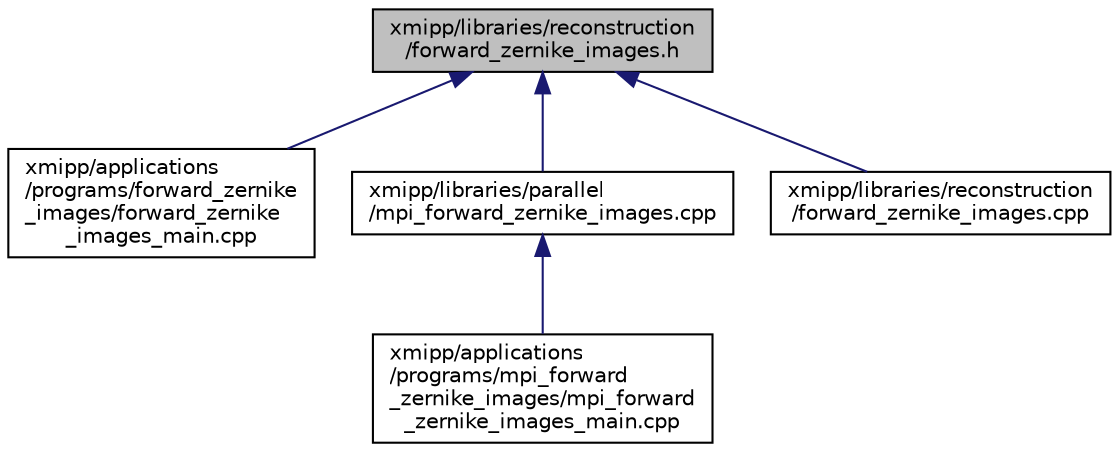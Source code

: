digraph "xmipp/libraries/reconstruction/forward_zernike_images.h"
{
  edge [fontname="Helvetica",fontsize="10",labelfontname="Helvetica",labelfontsize="10"];
  node [fontname="Helvetica",fontsize="10",shape=record];
  Node99 [label="xmipp/libraries/reconstruction\l/forward_zernike_images.h",height=0.2,width=0.4,color="black", fillcolor="grey75", style="filled", fontcolor="black"];
  Node99 -> Node100 [dir="back",color="midnightblue",fontsize="10",style="solid",fontname="Helvetica"];
  Node100 [label="xmipp/applications\l/programs/forward_zernike\l_images/forward_zernike\l_images_main.cpp",height=0.2,width=0.4,color="black", fillcolor="white", style="filled",URL="$forward__zernike__images__main_8cpp.html"];
  Node99 -> Node101 [dir="back",color="midnightblue",fontsize="10",style="solid",fontname="Helvetica"];
  Node101 [label="xmipp/libraries/parallel\l/mpi_forward_zernike_images.cpp",height=0.2,width=0.4,color="black", fillcolor="white", style="filled",URL="$mpi__forward__zernike__images_8cpp.html"];
  Node101 -> Node102 [dir="back",color="midnightblue",fontsize="10",style="solid",fontname="Helvetica"];
  Node102 [label="xmipp/applications\l/programs/mpi_forward\l_zernike_images/mpi_forward\l_zernike_images_main.cpp",height=0.2,width=0.4,color="black", fillcolor="white", style="filled",URL="$mpi__forward__zernike__images__main_8cpp.html"];
  Node99 -> Node103 [dir="back",color="midnightblue",fontsize="10",style="solid",fontname="Helvetica"];
  Node103 [label="xmipp/libraries/reconstruction\l/forward_zernike_images.cpp",height=0.2,width=0.4,color="black", fillcolor="white", style="filled",URL="$forward__zernike__images_8cpp.html"];
}
